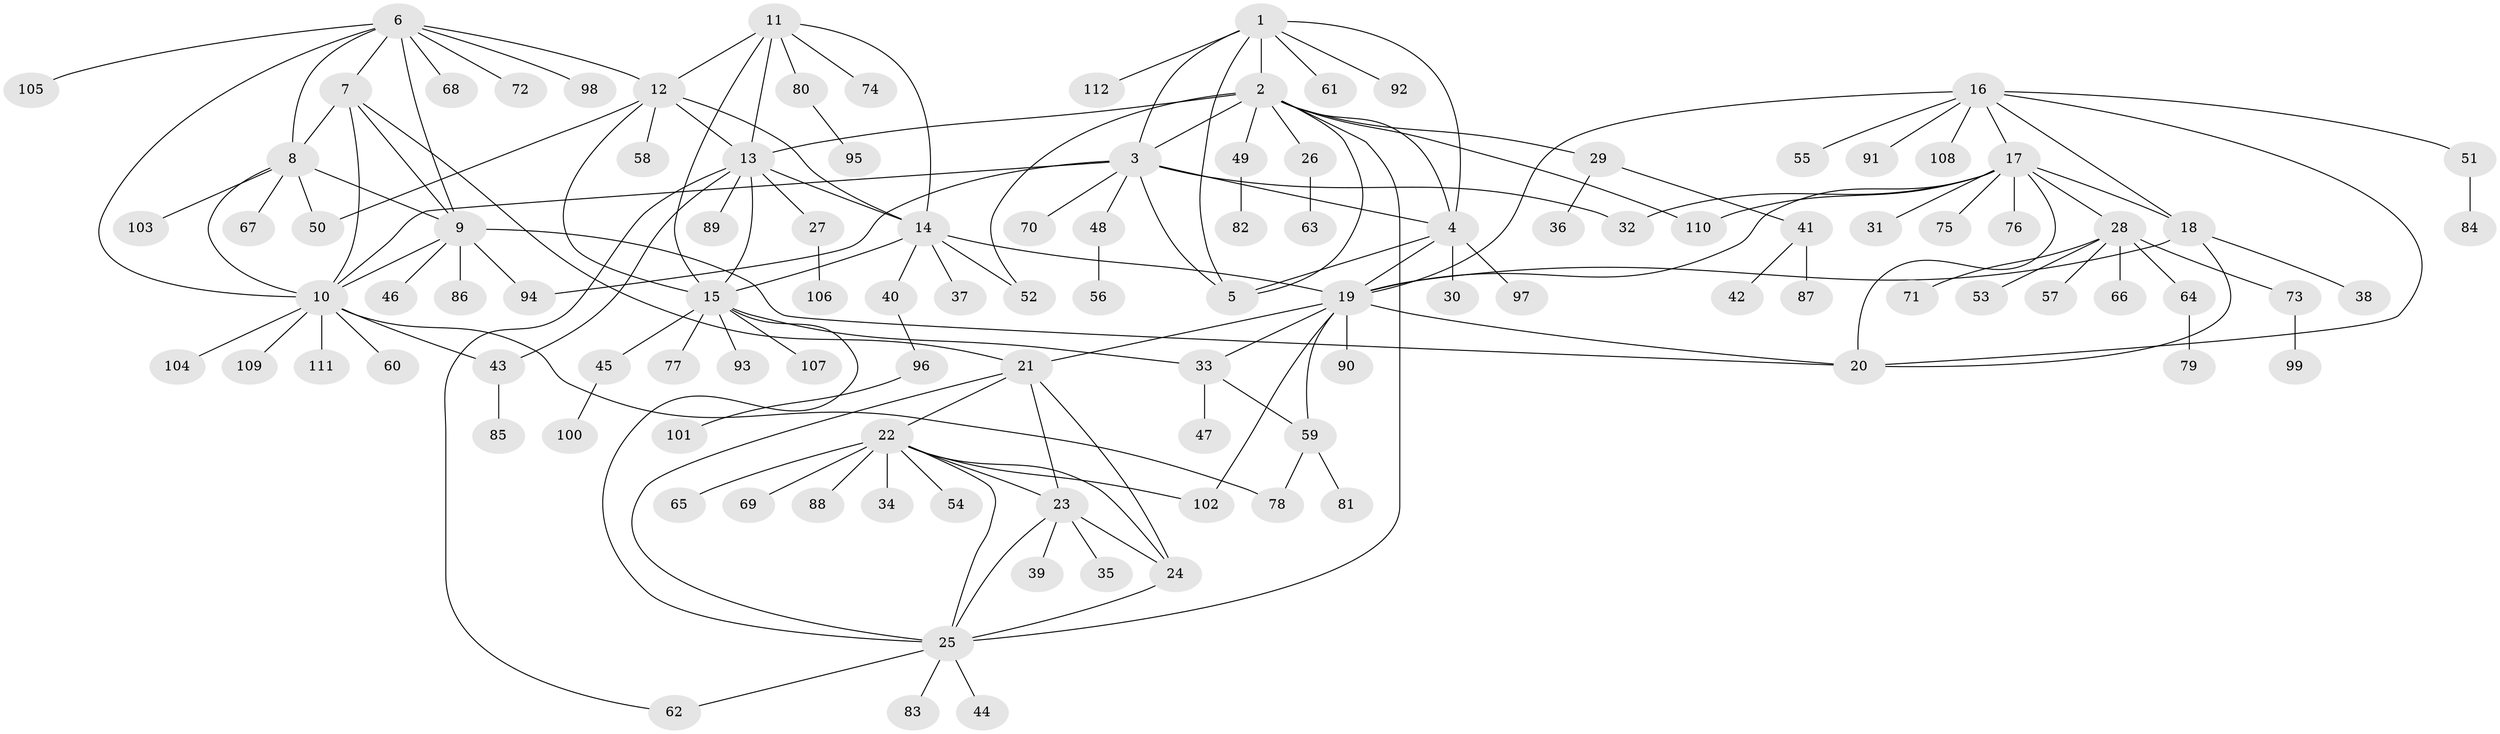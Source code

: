 // Generated by graph-tools (version 1.1) at 2025/16/03/09/25 04:16:05]
// undirected, 112 vertices, 158 edges
graph export_dot {
graph [start="1"]
  node [color=gray90,style=filled];
  1;
  2;
  3;
  4;
  5;
  6;
  7;
  8;
  9;
  10;
  11;
  12;
  13;
  14;
  15;
  16;
  17;
  18;
  19;
  20;
  21;
  22;
  23;
  24;
  25;
  26;
  27;
  28;
  29;
  30;
  31;
  32;
  33;
  34;
  35;
  36;
  37;
  38;
  39;
  40;
  41;
  42;
  43;
  44;
  45;
  46;
  47;
  48;
  49;
  50;
  51;
  52;
  53;
  54;
  55;
  56;
  57;
  58;
  59;
  60;
  61;
  62;
  63;
  64;
  65;
  66;
  67;
  68;
  69;
  70;
  71;
  72;
  73;
  74;
  75;
  76;
  77;
  78;
  79;
  80;
  81;
  82;
  83;
  84;
  85;
  86;
  87;
  88;
  89;
  90;
  91;
  92;
  93;
  94;
  95;
  96;
  97;
  98;
  99;
  100;
  101;
  102;
  103;
  104;
  105;
  106;
  107;
  108;
  109;
  110;
  111;
  112;
  1 -- 2;
  1 -- 3;
  1 -- 4;
  1 -- 5;
  1 -- 61;
  1 -- 92;
  1 -- 112;
  2 -- 3;
  2 -- 4;
  2 -- 5;
  2 -- 13;
  2 -- 25;
  2 -- 26;
  2 -- 29;
  2 -- 49;
  2 -- 52;
  2 -- 110;
  3 -- 4;
  3 -- 5;
  3 -- 10;
  3 -- 32;
  3 -- 48;
  3 -- 70;
  3 -- 94;
  4 -- 5;
  4 -- 19;
  4 -- 30;
  4 -- 97;
  6 -- 7;
  6 -- 8;
  6 -- 9;
  6 -- 10;
  6 -- 12;
  6 -- 68;
  6 -- 72;
  6 -- 98;
  6 -- 105;
  7 -- 8;
  7 -- 9;
  7 -- 10;
  7 -- 21;
  8 -- 9;
  8 -- 10;
  8 -- 50;
  8 -- 67;
  8 -- 103;
  9 -- 10;
  9 -- 20;
  9 -- 46;
  9 -- 86;
  9 -- 94;
  10 -- 43;
  10 -- 60;
  10 -- 78;
  10 -- 104;
  10 -- 109;
  10 -- 111;
  11 -- 12;
  11 -- 13;
  11 -- 14;
  11 -- 15;
  11 -- 74;
  11 -- 80;
  12 -- 13;
  12 -- 14;
  12 -- 15;
  12 -- 50;
  12 -- 58;
  13 -- 14;
  13 -- 15;
  13 -- 27;
  13 -- 43;
  13 -- 62;
  13 -- 89;
  14 -- 15;
  14 -- 19;
  14 -- 37;
  14 -- 40;
  14 -- 52;
  15 -- 25;
  15 -- 33;
  15 -- 45;
  15 -- 77;
  15 -- 93;
  15 -- 107;
  16 -- 17;
  16 -- 18;
  16 -- 19;
  16 -- 20;
  16 -- 51;
  16 -- 55;
  16 -- 91;
  16 -- 108;
  17 -- 18;
  17 -- 19;
  17 -- 20;
  17 -- 28;
  17 -- 31;
  17 -- 32;
  17 -- 75;
  17 -- 76;
  17 -- 110;
  18 -- 19;
  18 -- 20;
  18 -- 38;
  19 -- 20;
  19 -- 21;
  19 -- 33;
  19 -- 59;
  19 -- 90;
  19 -- 102;
  21 -- 22;
  21 -- 23;
  21 -- 24;
  21 -- 25;
  22 -- 23;
  22 -- 24;
  22 -- 25;
  22 -- 34;
  22 -- 54;
  22 -- 65;
  22 -- 69;
  22 -- 88;
  22 -- 102;
  23 -- 24;
  23 -- 25;
  23 -- 35;
  23 -- 39;
  24 -- 25;
  25 -- 44;
  25 -- 62;
  25 -- 83;
  26 -- 63;
  27 -- 106;
  28 -- 53;
  28 -- 57;
  28 -- 64;
  28 -- 66;
  28 -- 71;
  28 -- 73;
  29 -- 36;
  29 -- 41;
  33 -- 47;
  33 -- 59;
  40 -- 96;
  41 -- 42;
  41 -- 87;
  43 -- 85;
  45 -- 100;
  48 -- 56;
  49 -- 82;
  51 -- 84;
  59 -- 78;
  59 -- 81;
  64 -- 79;
  73 -- 99;
  80 -- 95;
  96 -- 101;
}
